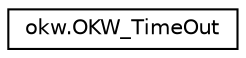 digraph "Grafische Darstellung der Klassenhierarchie"
{
 // INTERACTIVE_SVG=YES
 // LATEX_PDF_SIZE
  edge [fontname="Helvetica",fontsize="10",labelfontname="Helvetica",labelfontsize="10"];
  node [fontname="Helvetica",fontsize="10",shape=record];
  rankdir="LR";
  Node0 [label="okw.OKW_TimeOut",height=0.2,width=0.4,color="black", fillcolor="white", style="filled",URL="$classokw_1_1_o_k_w___time_out.html",tooltip=" "];
}
